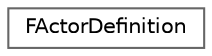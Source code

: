 digraph "类继承关系图"
{
 // INTERACTIVE_SVG=YES
 // LATEX_PDF_SIZE
  bgcolor="transparent";
  edge [fontname=Helvetica,fontsize=10,labelfontname=Helvetica,labelfontsize=10];
  node [fontname=Helvetica,fontsize=10,shape=box,height=0.2,width=0.4];
  rankdir="LR";
  Node0 [id="Node000000",label="FActorDefinition",height=0.2,width=0.4,color="grey40", fillcolor="white", style="filled",URL="$d9/d76/structFActorDefinition.html",tooltip="A definition of a Carla Actor with all the variation and attributes."];
}
